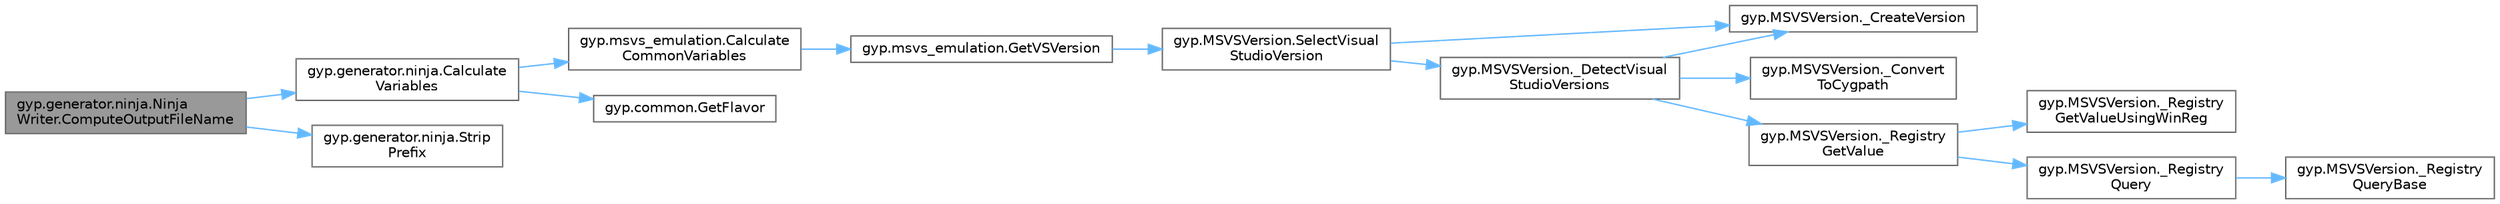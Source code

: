 digraph "gyp.generator.ninja.NinjaWriter.ComputeOutputFileName"
{
 // LATEX_PDF_SIZE
  bgcolor="transparent";
  edge [fontname=Helvetica,fontsize=10,labelfontname=Helvetica,labelfontsize=10];
  node [fontname=Helvetica,fontsize=10,shape=box,height=0.2,width=0.4];
  rankdir="LR";
  Node1 [id="Node000001",label="gyp.generator.ninja.Ninja\lWriter.ComputeOutputFileName",height=0.2,width=0.4,color="gray40", fillcolor="grey60", style="filled", fontcolor="black",tooltip=" "];
  Node1 -> Node2 [id="edge1_Node000001_Node000002",color="steelblue1",style="solid",tooltip=" "];
  Node2 [id="Node000002",label="gyp.generator.ninja.Calculate\lVariables",height=0.2,width=0.4,color="grey40", fillcolor="white", style="filled",URL="$namespacegyp_1_1generator_1_1ninja.html#aab39b9a58a8eaac20b277114c061df1f",tooltip=" "];
  Node2 -> Node3 [id="edge2_Node000002_Node000003",color="steelblue1",style="solid",tooltip=" "];
  Node3 [id="Node000003",label="gyp.msvs_emulation.Calculate\lCommonVariables",height=0.2,width=0.4,color="grey40", fillcolor="white", style="filled",URL="$namespacegyp_1_1msvs__emulation.html#a2316a951538835fe54c73af2cc38f12a",tooltip=" "];
  Node3 -> Node4 [id="edge3_Node000003_Node000004",color="steelblue1",style="solid",tooltip=" "];
  Node4 [id="Node000004",label="gyp.msvs_emulation.GetVSVersion",height=0.2,width=0.4,color="grey40", fillcolor="white", style="filled",URL="$namespacegyp_1_1msvs__emulation.html#ab8149c16102cf10f185956ed055cfaf0",tooltip=" "];
  Node4 -> Node5 [id="edge4_Node000004_Node000005",color="steelblue1",style="solid",tooltip=" "];
  Node5 [id="Node000005",label="gyp.MSVSVersion.SelectVisual\lStudioVersion",height=0.2,width=0.4,color="grey40", fillcolor="white", style="filled",URL="$namespacegyp_1_1_m_s_v_s_version.html#a95c14e6e7acdaec0cbc73f5e701dad5d",tooltip=" "];
  Node5 -> Node6 [id="edge5_Node000005_Node000006",color="steelblue1",style="solid",tooltip=" "];
  Node6 [id="Node000006",label="gyp.MSVSVersion._CreateVersion",height=0.2,width=0.4,color="grey40", fillcolor="white", style="filled",URL="$namespacegyp_1_1_m_s_v_s_version.html#a4544149f3ecb3e480c5461146e7df933",tooltip=" "];
  Node5 -> Node7 [id="edge6_Node000005_Node000007",color="steelblue1",style="solid",tooltip=" "];
  Node7 [id="Node000007",label="gyp.MSVSVersion._DetectVisual\lStudioVersions",height=0.2,width=0.4,color="grey40", fillcolor="white", style="filled",URL="$namespacegyp_1_1_m_s_v_s_version.html#ae02498e5108c16af8e7bce6fdcf2a304",tooltip=" "];
  Node7 -> Node8 [id="edge7_Node000007_Node000008",color="steelblue1",style="solid",tooltip=" "];
  Node8 [id="Node000008",label="gyp.MSVSVersion._Convert\lToCygpath",height=0.2,width=0.4,color="grey40", fillcolor="white", style="filled",URL="$namespacegyp_1_1_m_s_v_s_version.html#a66d8b94088491f668c13cf25ffd3ba8e",tooltip=" "];
  Node7 -> Node6 [id="edge8_Node000007_Node000006",color="steelblue1",style="solid",tooltip=" "];
  Node7 -> Node9 [id="edge9_Node000007_Node000009",color="steelblue1",style="solid",tooltip=" "];
  Node9 [id="Node000009",label="gyp.MSVSVersion._Registry\lGetValue",height=0.2,width=0.4,color="grey40", fillcolor="white", style="filled",URL="$namespacegyp_1_1_m_s_v_s_version.html#a44ffb963a5ef391a6fed6c1094df9bda",tooltip=" "];
  Node9 -> Node10 [id="edge10_Node000009_Node000010",color="steelblue1",style="solid",tooltip=" "];
  Node10 [id="Node000010",label="gyp.MSVSVersion._Registry\lGetValueUsingWinReg",height=0.2,width=0.4,color="grey40", fillcolor="white", style="filled",URL="$namespacegyp_1_1_m_s_v_s_version.html#ad58082d412a5bdd191e04ce3ebddfa36",tooltip=" "];
  Node9 -> Node11 [id="edge11_Node000009_Node000011",color="steelblue1",style="solid",tooltip=" "];
  Node11 [id="Node000011",label="gyp.MSVSVersion._Registry\lQuery",height=0.2,width=0.4,color="grey40", fillcolor="white", style="filled",URL="$namespacegyp_1_1_m_s_v_s_version.html#aca1b498db5a5123fcfa0937a1639d21a",tooltip=" "];
  Node11 -> Node12 [id="edge12_Node000011_Node000012",color="steelblue1",style="solid",tooltip=" "];
  Node12 [id="Node000012",label="gyp.MSVSVersion._Registry\lQueryBase",height=0.2,width=0.4,color="grey40", fillcolor="white", style="filled",URL="$namespacegyp_1_1_m_s_v_s_version.html#ac3f33838ffca948ac40debc554a8caa5",tooltip=" "];
  Node2 -> Node13 [id="edge13_Node000002_Node000013",color="steelblue1",style="solid",tooltip=" "];
  Node13 [id="Node000013",label="gyp.common.GetFlavor",height=0.2,width=0.4,color="grey40", fillcolor="white", style="filled",URL="$namespacegyp_1_1common.html#aeb48ab17a03cd7c40f5ad72fac713486",tooltip=" "];
  Node1 -> Node14 [id="edge14_Node000001_Node000014",color="steelblue1",style="solid",tooltip=" "];
  Node14 [id="Node000014",label="gyp.generator.ninja.Strip\lPrefix",height=0.2,width=0.4,color="grey40", fillcolor="white", style="filled",URL="$namespacegyp_1_1generator_1_1ninja.html#a077fb57e7b20c9ab7fcd3d4ec962ad94",tooltip=" "];
}
